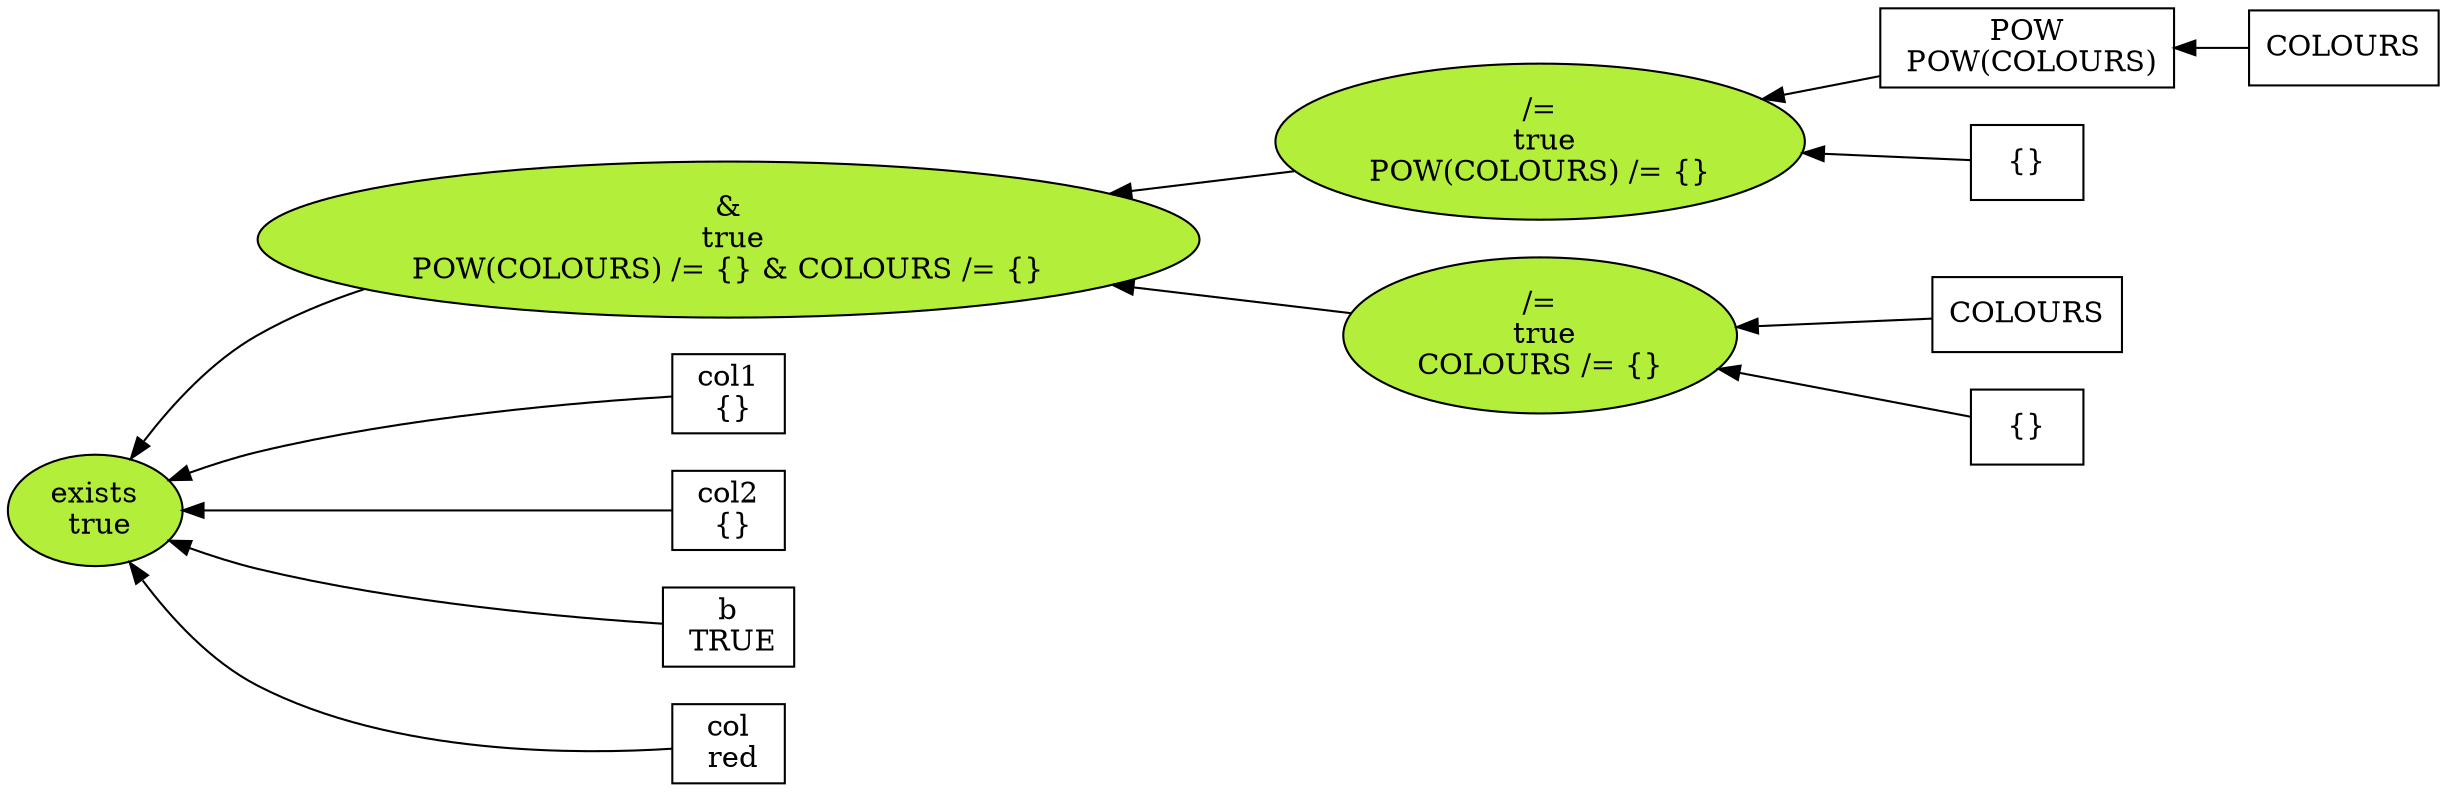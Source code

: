 digraph g {
rankdir=RL;
    Noderoot [label="exists\n true", shape="ellipse", fillcolor="olivedrab2", style="filled"]
    Node1 [label="&\n true\nPOW(COLOURS) /= \{\} & COLOURS /= \{\}", shape="ellipse", fillcolor="olivedrab2", style="filled"]
        Node1 -> Noderoot;
    Node2 [label="/=\n true\nPOW(COLOURS) /= \{\}", shape="ellipse", fillcolor="olivedrab2", style="filled"]
        Node2 -> Node1;
    Node3 [label="POW\n POW(COLOURS)", shape="box", fillcolor="white", style="filled"]
        Node3 -> Node2;
    Node4 [label="COLOURS", shape="box", fillcolor="white", style="filled"]
        Node4 -> Node3;
    Node5 [label="\{\}", shape="box", fillcolor="white", style="filled"]
        Node5 -> Node2;
    Node6 [label="/=\n true\nCOLOURS /= \{\}", shape="ellipse", fillcolor="olivedrab2", style="filled"]
        Node6 -> Node1;
    Node7 [label="COLOURS", shape="box", fillcolor="white", style="filled"]
        Node7 -> Node6;
    Node8 [label="\{\}", shape="box", fillcolor="white", style="filled"]
        Node8 -> Node6;
    Node9 [label="col1\n \{\}", shape="box", fillcolor="white", style="filled"]
        Node9 -> Noderoot;
    Node10 [label="col2\n \{\}", shape="box", fillcolor="white", style="filled"]
        Node10 -> Noderoot;
    Node11 [label="b\n TRUE", shape="box", fillcolor="white", style="filled"]
        Node11 -> Noderoot;
    Node12 [label="col\n red", shape="box", fillcolor="white", style="filled"]
        Node12 -> Noderoot;
}
